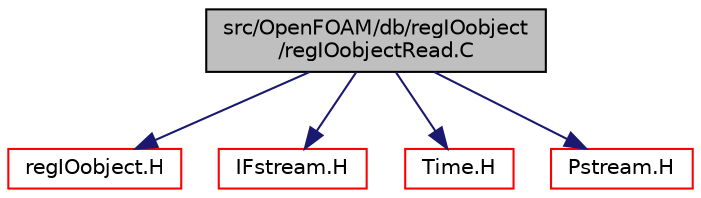 digraph "src/OpenFOAM/db/regIOobject/regIOobjectRead.C"
{
  bgcolor="transparent";
  edge [fontname="Helvetica",fontsize="10",labelfontname="Helvetica",labelfontsize="10"];
  node [fontname="Helvetica",fontsize="10",shape=record];
  Node0 [label="src/OpenFOAM/db/regIOobject\l/regIOobjectRead.C",height=0.2,width=0.4,color="black", fillcolor="grey75", style="filled", fontcolor="black"];
  Node0 -> Node1 [color="midnightblue",fontsize="10",style="solid",fontname="Helvetica"];
  Node1 [label="regIOobject.H",height=0.2,width=0.4,color="red",URL="$a09977.html"];
  Node0 -> Node80 [color="midnightblue",fontsize="10",style="solid",fontname="Helvetica"];
  Node80 [label="IFstream.H",height=0.2,width=0.4,color="red",URL="$a09785.html"];
  Node0 -> Node89 [color="midnightblue",fontsize="10",style="solid",fontname="Helvetica"];
  Node89 [label="Time.H",height=0.2,width=0.4,color="red",URL="$a10025.html"];
  Node0 -> Node179 [color="midnightblue",fontsize="10",style="solid",fontname="Helvetica"];
  Node179 [label="Pstream.H",height=0.2,width=0.4,color="red",URL="$a09860.html"];
}
